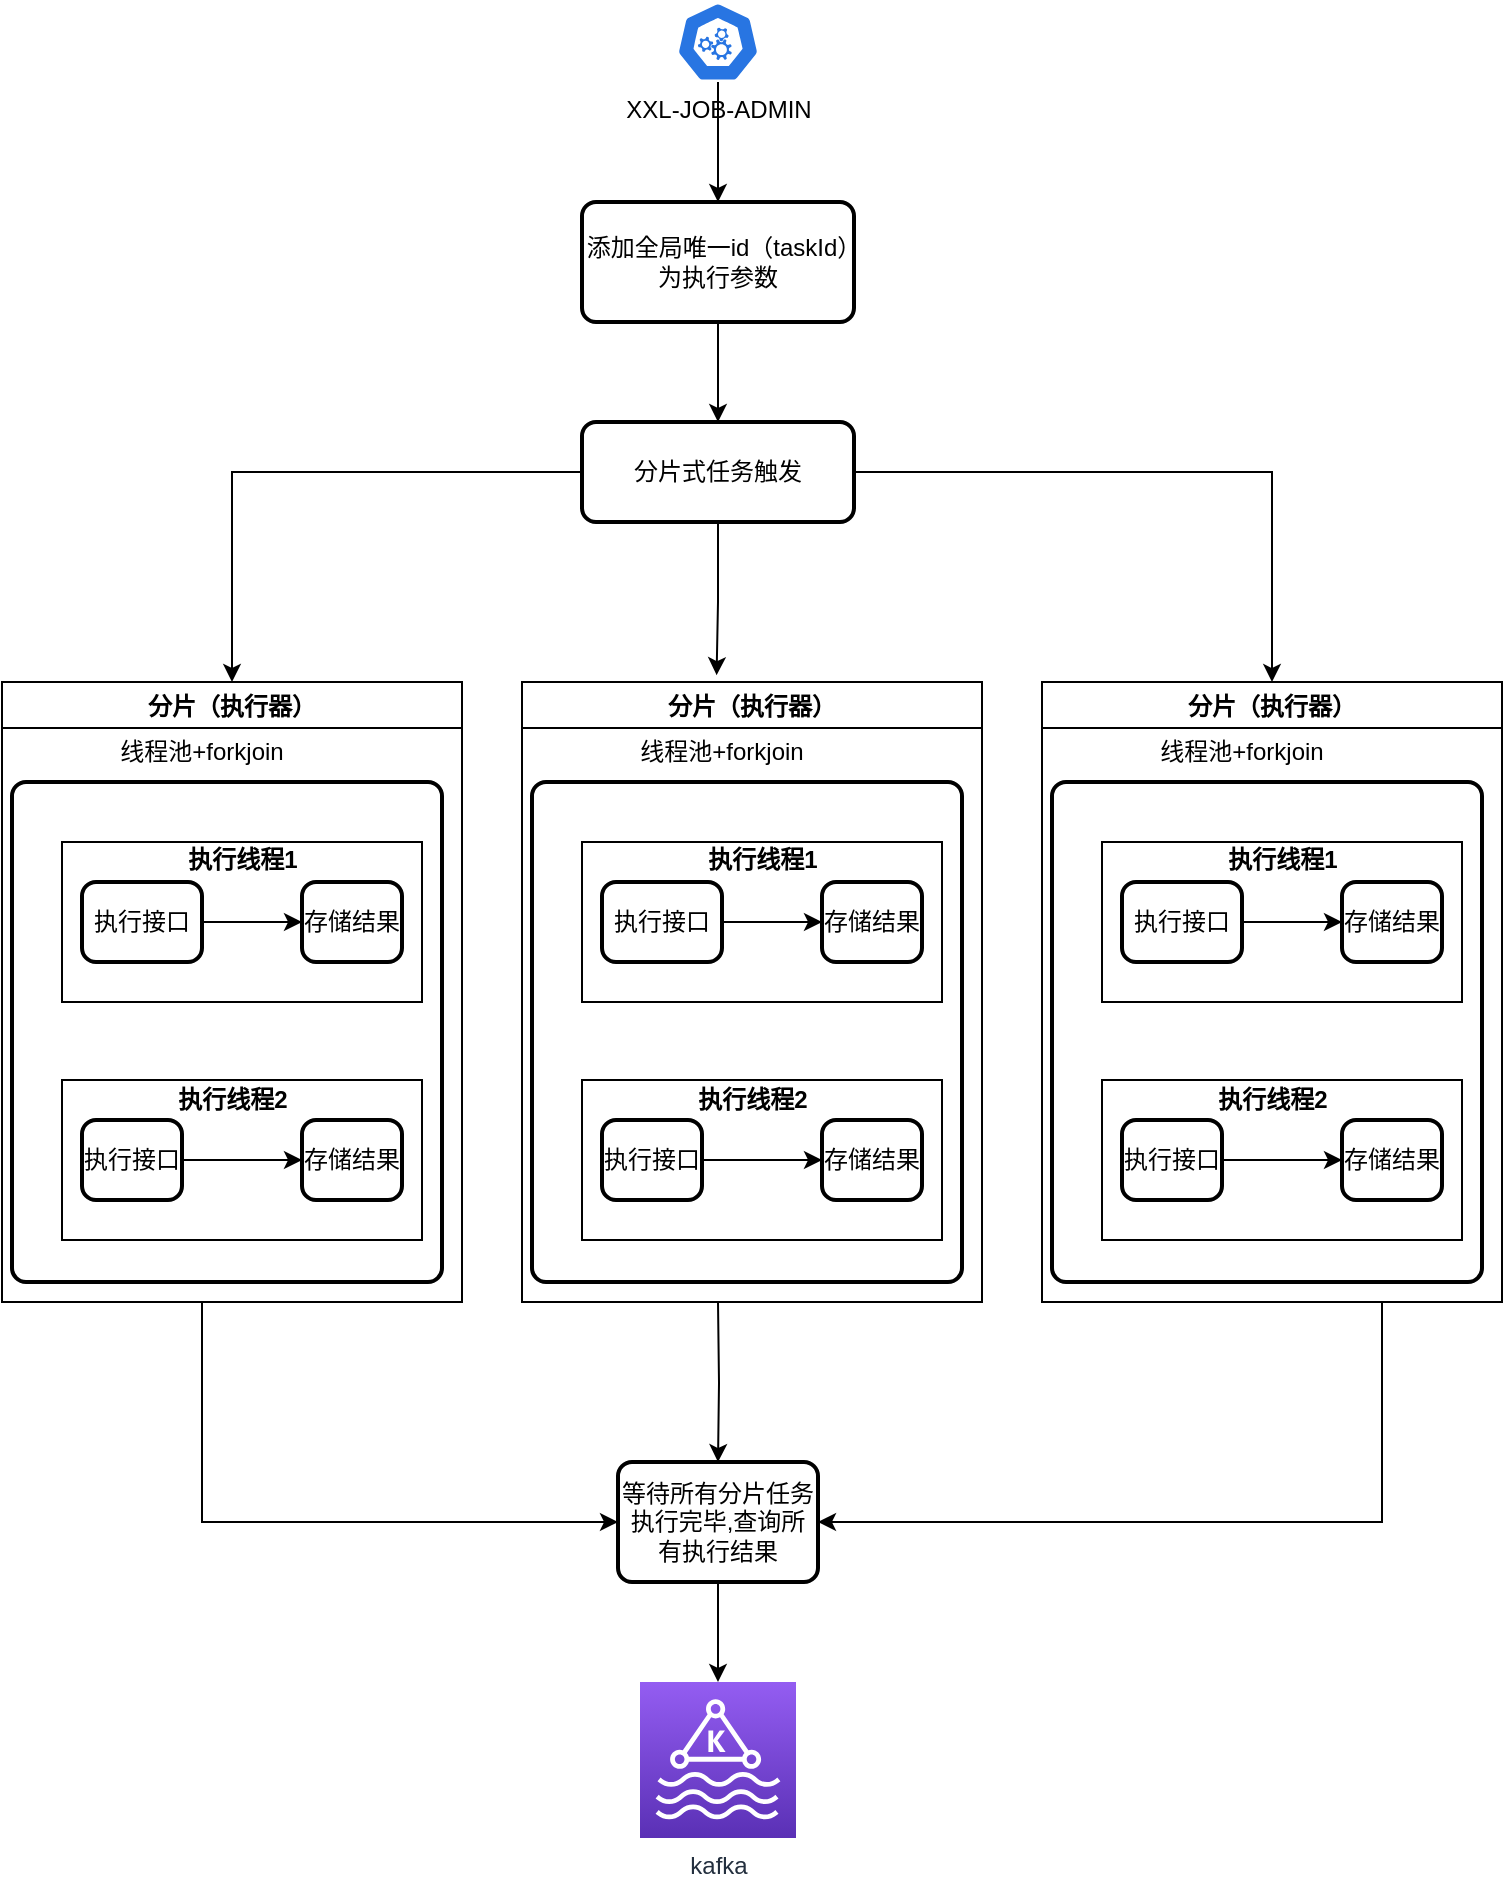 <mxfile version="21.6.5" type="github">
  <diagram name="第 1 页" id="waPbzT5Kn9d_hso1ZF90">
    <mxGraphModel dx="1354" dy="1804" grid="1" gridSize="10" guides="1" tooltips="1" connect="1" arrows="1" fold="1" page="1" pageScale="1" pageWidth="827" pageHeight="1169" math="0" shadow="0">
      <root>
        <mxCell id="0" />
        <mxCell id="1" parent="0" />
        <mxCell id="bqZYF-H3jOPNfj81gdSD-3" value="" style="edgeStyle=orthogonalEdgeStyle;rounded=0;orthogonalLoop=1;jettySize=auto;html=1;" edge="1" parent="1" source="bqZYF-H3jOPNfj81gdSD-1" target="bqZYF-H3jOPNfj81gdSD-2">
          <mxGeometry relative="1" as="geometry" />
        </mxCell>
        <mxCell id="bqZYF-H3jOPNfj81gdSD-1" value="XXL-JOB-ADMIN" style="sketch=0;html=1;dashed=0;whitespace=wrap;fillColor=#2875E2;strokeColor=#ffffff;points=[[0.005,0.63,0],[0.1,0.2,0],[0.9,0.2,0],[0.5,0,0],[0.995,0.63,0],[0.72,0.99,0],[0.5,1,0],[0.28,0.99,0]];verticalLabelPosition=bottom;align=center;verticalAlign=top;shape=mxgraph.kubernetes.icon;prIcon=master" vertex="1" parent="1">
          <mxGeometry x="373" y="-10" width="50" height="40" as="geometry" />
        </mxCell>
        <mxCell id="bqZYF-H3jOPNfj81gdSD-6" value="" style="edgeStyle=orthogonalEdgeStyle;rounded=0;orthogonalLoop=1;jettySize=auto;html=1;" edge="1" parent="1" source="bqZYF-H3jOPNfj81gdSD-2" target="bqZYF-H3jOPNfj81gdSD-5">
          <mxGeometry relative="1" as="geometry" />
        </mxCell>
        <mxCell id="bqZYF-H3jOPNfj81gdSD-2" value="添加全局唯一id（taskId）为执行参数" style="rounded=1;whiteSpace=wrap;html=1;absoluteArcSize=1;arcSize=14;strokeWidth=2;" vertex="1" parent="1">
          <mxGeometry x="330" y="90" width="136" height="60" as="geometry" />
        </mxCell>
        <mxCell id="bqZYF-H3jOPNfj81gdSD-34" style="edgeStyle=orthogonalEdgeStyle;rounded=0;orthogonalLoop=1;jettySize=auto;html=1;" edge="1" parent="1" source="bqZYF-H3jOPNfj81gdSD-5" target="bqZYF-H3jOPNfj81gdSD-14">
          <mxGeometry relative="1" as="geometry" />
        </mxCell>
        <mxCell id="bqZYF-H3jOPNfj81gdSD-90" style="edgeStyle=orthogonalEdgeStyle;rounded=0;orthogonalLoop=1;jettySize=auto;html=1;entryX=0.423;entryY=-0.011;entryDx=0;entryDy=0;entryPerimeter=0;" edge="1" parent="1" source="bqZYF-H3jOPNfj81gdSD-5" target="bqZYF-H3jOPNfj81gdSD-63">
          <mxGeometry relative="1" as="geometry" />
        </mxCell>
        <mxCell id="bqZYF-H3jOPNfj81gdSD-91" style="edgeStyle=orthogonalEdgeStyle;rounded=0;orthogonalLoop=1;jettySize=auto;html=1;entryX=0.5;entryY=0;entryDx=0;entryDy=0;" edge="1" parent="1" source="bqZYF-H3jOPNfj81gdSD-5" target="bqZYF-H3jOPNfj81gdSD-76">
          <mxGeometry relative="1" as="geometry" />
        </mxCell>
        <mxCell id="bqZYF-H3jOPNfj81gdSD-5" value="分片式任务触发" style="rounded=1;whiteSpace=wrap;html=1;absoluteArcSize=1;arcSize=14;strokeWidth=2;" vertex="1" parent="1">
          <mxGeometry x="330" y="200" width="136" height="50" as="geometry" />
        </mxCell>
        <mxCell id="bqZYF-H3jOPNfj81gdSD-44" style="edgeStyle=orthogonalEdgeStyle;rounded=0;orthogonalLoop=1;jettySize=auto;html=1;entryX=0;entryY=0.5;entryDx=0;entryDy=0;" edge="1" parent="1" source="bqZYF-H3jOPNfj81gdSD-14" target="bqZYF-H3jOPNfj81gdSD-43">
          <mxGeometry relative="1" as="geometry">
            <Array as="points">
              <mxPoint x="140" y="750" />
            </Array>
          </mxGeometry>
        </mxCell>
        <mxCell id="bqZYF-H3jOPNfj81gdSD-14" value="分片（执行器）" style="swimlane;" vertex="1" parent="1">
          <mxGeometry x="40" y="330" width="230" height="310" as="geometry" />
        </mxCell>
        <mxCell id="bqZYF-H3jOPNfj81gdSD-15" value="" style="rounded=1;whiteSpace=wrap;html=1;absoluteArcSize=1;arcSize=14;strokeWidth=2;" vertex="1" parent="bqZYF-H3jOPNfj81gdSD-14">
          <mxGeometry x="5" y="50" width="215" height="250" as="geometry" />
        </mxCell>
        <mxCell id="bqZYF-H3jOPNfj81gdSD-16" value="线程池+forkjoin" style="text;html=1;strokeColor=none;fillColor=none;align=center;verticalAlign=middle;whiteSpace=wrap;rounded=0;" vertex="1" parent="bqZYF-H3jOPNfj81gdSD-14">
          <mxGeometry x="50" y="20" width="100" height="30" as="geometry" />
        </mxCell>
        <mxCell id="bqZYF-H3jOPNfj81gdSD-17" value="" style="rounded=0;whiteSpace=wrap;html=1;" vertex="1" parent="bqZYF-H3jOPNfj81gdSD-14">
          <mxGeometry x="30" y="80" width="180" height="80" as="geometry" />
        </mxCell>
        <mxCell id="bqZYF-H3jOPNfj81gdSD-61" value="" style="edgeStyle=orthogonalEdgeStyle;rounded=0;orthogonalLoop=1;jettySize=auto;html=1;" edge="1" parent="bqZYF-H3jOPNfj81gdSD-14" source="bqZYF-H3jOPNfj81gdSD-51" target="bqZYF-H3jOPNfj81gdSD-52">
          <mxGeometry relative="1" as="geometry" />
        </mxCell>
        <mxCell id="bqZYF-H3jOPNfj81gdSD-51" value="执行接口" style="rounded=1;whiteSpace=wrap;html=1;absoluteArcSize=1;arcSize=14;strokeWidth=2;" vertex="1" parent="bqZYF-H3jOPNfj81gdSD-14">
          <mxGeometry x="40" y="100" width="60" height="40" as="geometry" />
        </mxCell>
        <mxCell id="bqZYF-H3jOPNfj81gdSD-52" value="存储结果" style="rounded=1;whiteSpace=wrap;html=1;absoluteArcSize=1;arcSize=14;strokeWidth=2;" vertex="1" parent="bqZYF-H3jOPNfj81gdSD-14">
          <mxGeometry x="150" y="100" width="50" height="40" as="geometry" />
        </mxCell>
        <mxCell id="bqZYF-H3jOPNfj81gdSD-54" value="" style="rounded=0;whiteSpace=wrap;html=1;" vertex="1" parent="bqZYF-H3jOPNfj81gdSD-14">
          <mxGeometry x="30" y="199" width="180" height="80" as="geometry" />
        </mxCell>
        <mxCell id="bqZYF-H3jOPNfj81gdSD-62" value="" style="edgeStyle=orthogonalEdgeStyle;rounded=0;orthogonalLoop=1;jettySize=auto;html=1;" edge="1" parent="bqZYF-H3jOPNfj81gdSD-14" source="bqZYF-H3jOPNfj81gdSD-55" target="bqZYF-H3jOPNfj81gdSD-56">
          <mxGeometry relative="1" as="geometry" />
        </mxCell>
        <mxCell id="bqZYF-H3jOPNfj81gdSD-55" value="执行接口" style="rounded=1;whiteSpace=wrap;html=1;absoluteArcSize=1;arcSize=14;strokeWidth=2;" vertex="1" parent="bqZYF-H3jOPNfj81gdSD-14">
          <mxGeometry x="40" y="219" width="50" height="40" as="geometry" />
        </mxCell>
        <mxCell id="bqZYF-H3jOPNfj81gdSD-56" value="存储结果" style="rounded=1;whiteSpace=wrap;html=1;absoluteArcSize=1;arcSize=14;strokeWidth=2;" vertex="1" parent="bqZYF-H3jOPNfj81gdSD-14">
          <mxGeometry x="150" y="219" width="50" height="40" as="geometry" />
        </mxCell>
        <mxCell id="bqZYF-H3jOPNfj81gdSD-57" value="&lt;font style=&quot;font-size: 12px;&quot;&gt;执行线程1&lt;/font&gt;" style="text;strokeColor=none;fillColor=none;html=1;fontSize=24;fontStyle=1;verticalAlign=middle;align=center;" vertex="1" parent="bqZYF-H3jOPNfj81gdSD-14">
          <mxGeometry x="70" y="70" width="100" height="30" as="geometry" />
        </mxCell>
        <mxCell id="bqZYF-H3jOPNfj81gdSD-59" value="&lt;font style=&quot;font-size: 12px;&quot;&gt;执行线程2&lt;/font&gt;" style="text;strokeColor=none;fillColor=none;html=1;fontSize=24;fontStyle=1;verticalAlign=middle;align=center;" vertex="1" parent="bqZYF-H3jOPNfj81gdSD-14">
          <mxGeometry x="65" y="200" width="100" height="10" as="geometry" />
        </mxCell>
        <mxCell id="bqZYF-H3jOPNfj81gdSD-45" style="edgeStyle=orthogonalEdgeStyle;rounded=0;orthogonalLoop=1;jettySize=auto;html=1;" edge="1" parent="1" target="bqZYF-H3jOPNfj81gdSD-43">
          <mxGeometry relative="1" as="geometry">
            <mxPoint x="398" y="640" as="sourcePoint" />
          </mxGeometry>
        </mxCell>
        <mxCell id="bqZYF-H3jOPNfj81gdSD-47" style="edgeStyle=orthogonalEdgeStyle;rounded=0;orthogonalLoop=1;jettySize=auto;html=1;" edge="1" parent="1" target="bqZYF-H3jOPNfj81gdSD-43">
          <mxGeometry relative="1" as="geometry">
            <mxPoint x="730" y="640" as="sourcePoint" />
            <Array as="points">
              <mxPoint x="730" y="750" />
            </Array>
          </mxGeometry>
        </mxCell>
        <mxCell id="bqZYF-H3jOPNfj81gdSD-50" style="edgeStyle=orthogonalEdgeStyle;rounded=0;orthogonalLoop=1;jettySize=auto;html=1;" edge="1" parent="1" source="bqZYF-H3jOPNfj81gdSD-43" target="bqZYF-H3jOPNfj81gdSD-49">
          <mxGeometry relative="1" as="geometry" />
        </mxCell>
        <mxCell id="bqZYF-H3jOPNfj81gdSD-43" value="等待所有分片任务执行完毕,查询所有执行结果" style="rounded=1;whiteSpace=wrap;html=1;absoluteArcSize=1;arcSize=14;strokeWidth=2;" vertex="1" parent="1">
          <mxGeometry x="348" y="720" width="100" height="60" as="geometry" />
        </mxCell>
        <mxCell id="bqZYF-H3jOPNfj81gdSD-49" value="kafka" style="sketch=0;points=[[0,0,0],[0.25,0,0],[0.5,0,0],[0.75,0,0],[1,0,0],[0,1,0],[0.25,1,0],[0.5,1,0],[0.75,1,0],[1,1,0],[0,0.25,0],[0,0.5,0],[0,0.75,0],[1,0.25,0],[1,0.5,0],[1,0.75,0]];outlineConnect=0;fontColor=#232F3E;gradientColor=#945DF2;gradientDirection=north;fillColor=#5A30B5;strokeColor=#ffffff;dashed=0;verticalLabelPosition=bottom;verticalAlign=top;align=center;html=1;fontSize=12;fontStyle=0;aspect=fixed;shape=mxgraph.aws4.resourceIcon;resIcon=mxgraph.aws4.managed_streaming_for_kafka;" vertex="1" parent="1">
          <mxGeometry x="359" y="830" width="78" height="78" as="geometry" />
        </mxCell>
        <mxCell id="bqZYF-H3jOPNfj81gdSD-63" value="分片（执行器）" style="swimlane;" vertex="1" parent="1">
          <mxGeometry x="300" y="330" width="230" height="310" as="geometry" />
        </mxCell>
        <mxCell id="bqZYF-H3jOPNfj81gdSD-64" value="" style="rounded=1;whiteSpace=wrap;html=1;absoluteArcSize=1;arcSize=14;strokeWidth=2;" vertex="1" parent="bqZYF-H3jOPNfj81gdSD-63">
          <mxGeometry x="5" y="50" width="215" height="250" as="geometry" />
        </mxCell>
        <mxCell id="bqZYF-H3jOPNfj81gdSD-65" value="线程池+forkjoin" style="text;html=1;strokeColor=none;fillColor=none;align=center;verticalAlign=middle;whiteSpace=wrap;rounded=0;" vertex="1" parent="bqZYF-H3jOPNfj81gdSD-63">
          <mxGeometry x="50" y="20" width="100" height="30" as="geometry" />
        </mxCell>
        <mxCell id="bqZYF-H3jOPNfj81gdSD-66" value="" style="rounded=0;whiteSpace=wrap;html=1;" vertex="1" parent="bqZYF-H3jOPNfj81gdSD-63">
          <mxGeometry x="30" y="80" width="180" height="80" as="geometry" />
        </mxCell>
        <mxCell id="bqZYF-H3jOPNfj81gdSD-67" value="" style="edgeStyle=orthogonalEdgeStyle;rounded=0;orthogonalLoop=1;jettySize=auto;html=1;" edge="1" parent="bqZYF-H3jOPNfj81gdSD-63" source="bqZYF-H3jOPNfj81gdSD-68" target="bqZYF-H3jOPNfj81gdSD-69">
          <mxGeometry relative="1" as="geometry" />
        </mxCell>
        <mxCell id="bqZYF-H3jOPNfj81gdSD-68" value="执行接口" style="rounded=1;whiteSpace=wrap;html=1;absoluteArcSize=1;arcSize=14;strokeWidth=2;" vertex="1" parent="bqZYF-H3jOPNfj81gdSD-63">
          <mxGeometry x="40" y="100" width="60" height="40" as="geometry" />
        </mxCell>
        <mxCell id="bqZYF-H3jOPNfj81gdSD-69" value="存储结果" style="rounded=1;whiteSpace=wrap;html=1;absoluteArcSize=1;arcSize=14;strokeWidth=2;" vertex="1" parent="bqZYF-H3jOPNfj81gdSD-63">
          <mxGeometry x="150" y="100" width="50" height="40" as="geometry" />
        </mxCell>
        <mxCell id="bqZYF-H3jOPNfj81gdSD-70" value="" style="rounded=0;whiteSpace=wrap;html=1;" vertex="1" parent="bqZYF-H3jOPNfj81gdSD-63">
          <mxGeometry x="30" y="199" width="180" height="80" as="geometry" />
        </mxCell>
        <mxCell id="bqZYF-H3jOPNfj81gdSD-71" value="" style="edgeStyle=orthogonalEdgeStyle;rounded=0;orthogonalLoop=1;jettySize=auto;html=1;" edge="1" parent="bqZYF-H3jOPNfj81gdSD-63" source="bqZYF-H3jOPNfj81gdSD-72" target="bqZYF-H3jOPNfj81gdSD-73">
          <mxGeometry relative="1" as="geometry" />
        </mxCell>
        <mxCell id="bqZYF-H3jOPNfj81gdSD-72" value="执行接口" style="rounded=1;whiteSpace=wrap;html=1;absoluteArcSize=1;arcSize=14;strokeWidth=2;" vertex="1" parent="bqZYF-H3jOPNfj81gdSD-63">
          <mxGeometry x="40" y="219" width="50" height="40" as="geometry" />
        </mxCell>
        <mxCell id="bqZYF-H3jOPNfj81gdSD-73" value="存储结果" style="rounded=1;whiteSpace=wrap;html=1;absoluteArcSize=1;arcSize=14;strokeWidth=2;" vertex="1" parent="bqZYF-H3jOPNfj81gdSD-63">
          <mxGeometry x="150" y="219" width="50" height="40" as="geometry" />
        </mxCell>
        <mxCell id="bqZYF-H3jOPNfj81gdSD-74" value="&lt;font style=&quot;font-size: 12px;&quot;&gt;执行线程1&lt;/font&gt;" style="text;strokeColor=none;fillColor=none;html=1;fontSize=24;fontStyle=1;verticalAlign=middle;align=center;" vertex="1" parent="bqZYF-H3jOPNfj81gdSD-63">
          <mxGeometry x="70" y="70" width="100" height="30" as="geometry" />
        </mxCell>
        <mxCell id="bqZYF-H3jOPNfj81gdSD-75" value="&lt;font style=&quot;font-size: 12px;&quot;&gt;执行线程2&lt;/font&gt;" style="text;strokeColor=none;fillColor=none;html=1;fontSize=24;fontStyle=1;verticalAlign=middle;align=center;" vertex="1" parent="bqZYF-H3jOPNfj81gdSD-63">
          <mxGeometry x="65" y="200" width="100" height="10" as="geometry" />
        </mxCell>
        <mxCell id="bqZYF-H3jOPNfj81gdSD-76" value="分片（执行器）" style="swimlane;" vertex="1" parent="1">
          <mxGeometry x="560" y="330" width="230" height="310" as="geometry" />
        </mxCell>
        <mxCell id="bqZYF-H3jOPNfj81gdSD-77" value="" style="rounded=1;whiteSpace=wrap;html=1;absoluteArcSize=1;arcSize=14;strokeWidth=2;" vertex="1" parent="bqZYF-H3jOPNfj81gdSD-76">
          <mxGeometry x="5" y="50" width="215" height="250" as="geometry" />
        </mxCell>
        <mxCell id="bqZYF-H3jOPNfj81gdSD-78" value="线程池+forkjoin" style="text;html=1;strokeColor=none;fillColor=none;align=center;verticalAlign=middle;whiteSpace=wrap;rounded=0;" vertex="1" parent="bqZYF-H3jOPNfj81gdSD-76">
          <mxGeometry x="50" y="20" width="100" height="30" as="geometry" />
        </mxCell>
        <mxCell id="bqZYF-H3jOPNfj81gdSD-79" value="" style="rounded=0;whiteSpace=wrap;html=1;" vertex="1" parent="bqZYF-H3jOPNfj81gdSD-76">
          <mxGeometry x="30" y="80" width="180" height="80" as="geometry" />
        </mxCell>
        <mxCell id="bqZYF-H3jOPNfj81gdSD-80" value="" style="edgeStyle=orthogonalEdgeStyle;rounded=0;orthogonalLoop=1;jettySize=auto;html=1;" edge="1" parent="bqZYF-H3jOPNfj81gdSD-76" source="bqZYF-H3jOPNfj81gdSD-81" target="bqZYF-H3jOPNfj81gdSD-82">
          <mxGeometry relative="1" as="geometry" />
        </mxCell>
        <mxCell id="bqZYF-H3jOPNfj81gdSD-81" value="执行接口" style="rounded=1;whiteSpace=wrap;html=1;absoluteArcSize=1;arcSize=14;strokeWidth=2;" vertex="1" parent="bqZYF-H3jOPNfj81gdSD-76">
          <mxGeometry x="40" y="100" width="60" height="40" as="geometry" />
        </mxCell>
        <mxCell id="bqZYF-H3jOPNfj81gdSD-82" value="存储结果" style="rounded=1;whiteSpace=wrap;html=1;absoluteArcSize=1;arcSize=14;strokeWidth=2;" vertex="1" parent="bqZYF-H3jOPNfj81gdSD-76">
          <mxGeometry x="150" y="100" width="50" height="40" as="geometry" />
        </mxCell>
        <mxCell id="bqZYF-H3jOPNfj81gdSD-83" value="" style="rounded=0;whiteSpace=wrap;html=1;" vertex="1" parent="bqZYF-H3jOPNfj81gdSD-76">
          <mxGeometry x="30" y="199" width="180" height="80" as="geometry" />
        </mxCell>
        <mxCell id="bqZYF-H3jOPNfj81gdSD-84" value="" style="edgeStyle=orthogonalEdgeStyle;rounded=0;orthogonalLoop=1;jettySize=auto;html=1;" edge="1" parent="bqZYF-H3jOPNfj81gdSD-76" source="bqZYF-H3jOPNfj81gdSD-85" target="bqZYF-H3jOPNfj81gdSD-86">
          <mxGeometry relative="1" as="geometry" />
        </mxCell>
        <mxCell id="bqZYF-H3jOPNfj81gdSD-85" value="执行接口" style="rounded=1;whiteSpace=wrap;html=1;absoluteArcSize=1;arcSize=14;strokeWidth=2;" vertex="1" parent="bqZYF-H3jOPNfj81gdSD-76">
          <mxGeometry x="40" y="219" width="50" height="40" as="geometry" />
        </mxCell>
        <mxCell id="bqZYF-H3jOPNfj81gdSD-86" value="存储结果" style="rounded=1;whiteSpace=wrap;html=1;absoluteArcSize=1;arcSize=14;strokeWidth=2;" vertex="1" parent="bqZYF-H3jOPNfj81gdSD-76">
          <mxGeometry x="150" y="219" width="50" height="40" as="geometry" />
        </mxCell>
        <mxCell id="bqZYF-H3jOPNfj81gdSD-87" value="&lt;font style=&quot;font-size: 12px;&quot;&gt;执行线程1&lt;/font&gt;" style="text;strokeColor=none;fillColor=none;html=1;fontSize=24;fontStyle=1;verticalAlign=middle;align=center;" vertex="1" parent="bqZYF-H3jOPNfj81gdSD-76">
          <mxGeometry x="70" y="70" width="100" height="30" as="geometry" />
        </mxCell>
        <mxCell id="bqZYF-H3jOPNfj81gdSD-88" value="&lt;font style=&quot;font-size: 12px;&quot;&gt;执行线程2&lt;/font&gt;" style="text;strokeColor=none;fillColor=none;html=1;fontSize=24;fontStyle=1;verticalAlign=middle;align=center;" vertex="1" parent="bqZYF-H3jOPNfj81gdSD-76">
          <mxGeometry x="65" y="200" width="100" height="10" as="geometry" />
        </mxCell>
      </root>
    </mxGraphModel>
  </diagram>
</mxfile>
